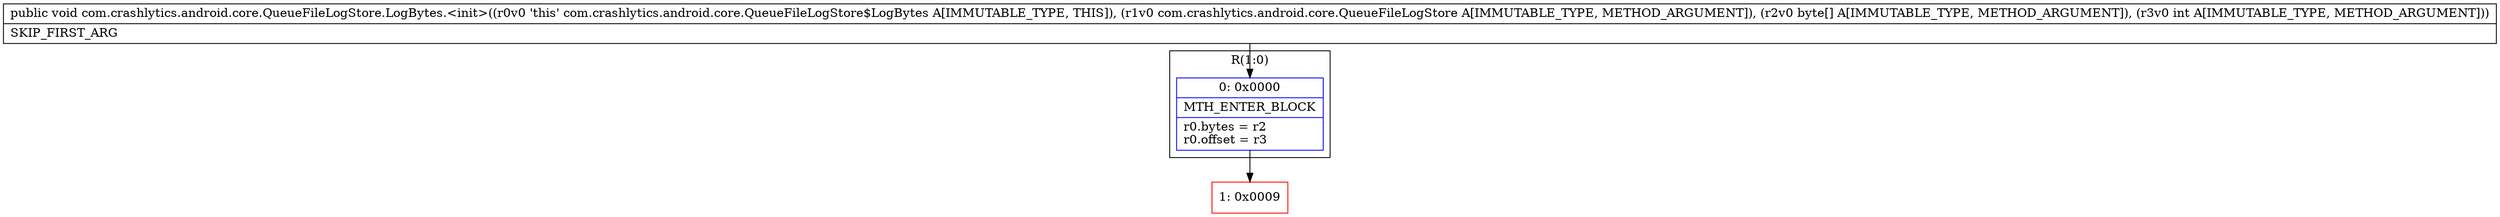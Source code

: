 digraph "CFG forcom.crashlytics.android.core.QueueFileLogStore.LogBytes.\<init\>(Lcom\/crashlytics\/android\/core\/QueueFileLogStore;[BI)V" {
subgraph cluster_Region_1949775421 {
label = "R(1:0)";
node [shape=record,color=blue];
Node_0 [shape=record,label="{0\:\ 0x0000|MTH_ENTER_BLOCK\l|r0.bytes = r2\lr0.offset = r3\l}"];
}
Node_1 [shape=record,color=red,label="{1\:\ 0x0009}"];
MethodNode[shape=record,label="{public void com.crashlytics.android.core.QueueFileLogStore.LogBytes.\<init\>((r0v0 'this' com.crashlytics.android.core.QueueFileLogStore$LogBytes A[IMMUTABLE_TYPE, THIS]), (r1v0 com.crashlytics.android.core.QueueFileLogStore A[IMMUTABLE_TYPE, METHOD_ARGUMENT]), (r2v0 byte[] A[IMMUTABLE_TYPE, METHOD_ARGUMENT]), (r3v0 int A[IMMUTABLE_TYPE, METHOD_ARGUMENT]))  | SKIP_FIRST_ARG\l}"];
MethodNode -> Node_0;
Node_0 -> Node_1;
}

